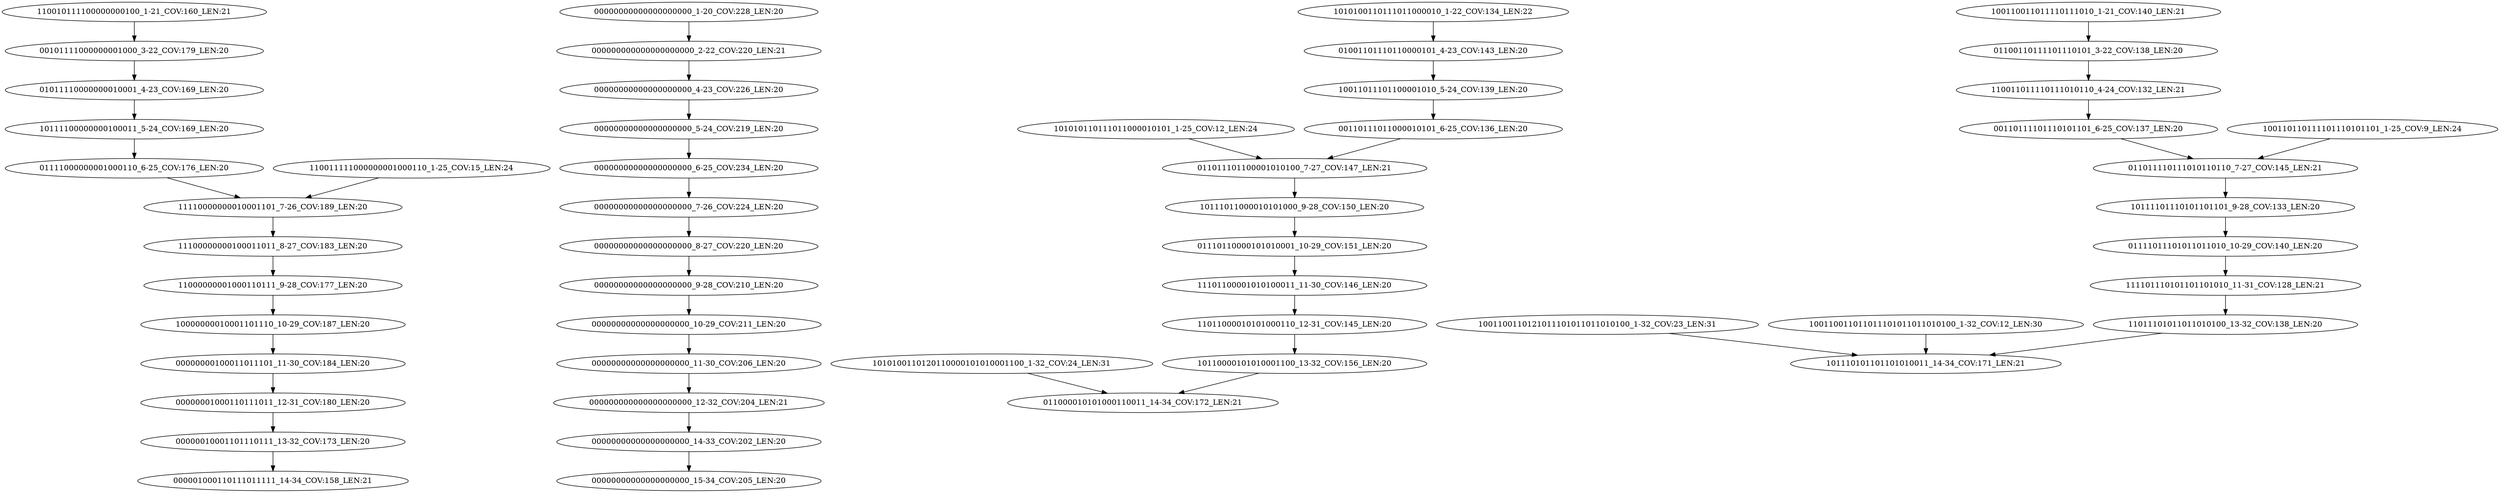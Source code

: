 digraph G {
    "11100000000100011011_8-27_COV:183_LEN:20" -> "11000000001000110111_9-28_COV:177_LEN:20";
    "00000001000110111011_12-31_COV:180_LEN:20" -> "00000010001101110111_13-32_COV:173_LEN:20";
    "000000000000000000000_2-22_COV:220_LEN:21" -> "00000000000000000000_4-23_COV:226_LEN:20";
    "10011011101100001010_5-24_COV:139_LEN:20" -> "00110111011000010101_6-25_COV:136_LEN:20";
    "011011110111010110110_7-27_COV:145_LEN:21" -> "10111101110101101101_9-28_COV:133_LEN:20";
    "10111011000010101000_9-28_COV:150_LEN:20" -> "01110110000101010001_10-29_COV:151_LEN:20";
    "011011101100001010100_7-27_COV:147_LEN:21" -> "10111011000010101000_9-28_COV:150_LEN:20";
    "00000000000000000000_8-27_COV:220_LEN:20" -> "00000000000000000000_9-28_COV:210_LEN:20";
    "11110000000010001101_7-26_COV:189_LEN:20" -> "11100000000100011011_8-27_COV:183_LEN:20";
    "00101111000000001000_3-22_COV:179_LEN:20" -> "01011110000000010001_4-23_COV:169_LEN:20";
    "00000000000000000000_11-30_COV:206_LEN:20" -> "000000000000000000000_12-32_COV:204_LEN:21";
    "11011000010101000110_12-31_COV:145_LEN:20" -> "10110000101010001100_13-32_COV:156_LEN:20";
    "11011101011011010100_13-32_COV:138_LEN:20" -> "101110101101101010011_14-34_COV:171_LEN:21";
    "00110111101110101101_6-25_COV:137_LEN:20" -> "011011110111010110110_7-27_COV:145_LEN:21";
    "00000000000000000000_6-25_COV:234_LEN:20" -> "00000000000000000000_7-26_COV:224_LEN:20";
    "00000000000000000000_5-24_COV:219_LEN:20" -> "00000000000000000000_6-25_COV:234_LEN:20";
    "01100110111101110101_3-22_COV:138_LEN:20" -> "110011011110111010110_4-24_COV:132_LEN:21";
    "01011110000000010001_4-23_COV:169_LEN:20" -> "10111100000000100011_5-24_COV:169_LEN:20";
    "01001101110110000101_4-23_COV:143_LEN:20" -> "10011011101100001010_5-24_COV:139_LEN:20";
    "00000000000000000000_9-28_COV:210_LEN:20" -> "00000000000000000000_10-29_COV:211_LEN:20";
    "100110110111101110101101_1-25_COV:9_LEN:24" -> "011011110111010110110_7-27_COV:145_LEN:21";
    "101010110111011000010101_1-25_COV:12_LEN:24" -> "011011101100001010100_7-27_COV:147_LEN:21";
    "00000000000000000000_14-33_COV:202_LEN:20" -> "00000000000000000000_15-34_COV:205_LEN:20";
    "01111011101011011010_10-29_COV:140_LEN:20" -> "111101110101101101010_11-31_COV:128_LEN:21";
    "01111000000001000110_6-25_COV:176_LEN:20" -> "11110000000010001101_7-26_COV:189_LEN:20";
    "00000000000000000000_7-26_COV:224_LEN:20" -> "00000000000000000000_8-27_COV:220_LEN:20";
    "10111101110101101101_9-28_COV:133_LEN:20" -> "01111011101011011010_10-29_COV:140_LEN:20";
    "00000010001101110111_13-32_COV:173_LEN:20" -> "000001000110111011111_14-34_COV:158_LEN:21";
    "10110000101010001100_13-32_COV:156_LEN:20" -> "011000010101000110011_14-34_COV:172_LEN:21";
    "1001100110121011101011011010100_1-32_COV:23_LEN:31" -> "101110101101101010011_14-34_COV:171_LEN:21";
    "1010100110120110000101010001100_1-32_COV:24_LEN:31" -> "011000010101000110011_14-34_COV:172_LEN:21";
    "110011011110111010110_4-24_COV:132_LEN:21" -> "00110111101110101101_6-25_COV:137_LEN:20";
    "000000000000000000000_12-32_COV:204_LEN:21" -> "00000000000000000000_14-33_COV:202_LEN:20";
    "110010111100000000100_1-21_COV:160_LEN:21" -> "00101111000000001000_3-22_COV:179_LEN:20";
    "111101110101101101010_11-31_COV:128_LEN:21" -> "11011101011011010100_13-32_COV:138_LEN:20";
    "00000000100011011101_11-30_COV:184_LEN:20" -> "00000001000110111011_12-31_COV:180_LEN:20";
    "11101100001010100011_11-30_COV:146_LEN:20" -> "11011000010101000110_12-31_COV:145_LEN:20";
    "100110011011011101011011010100_1-32_COV:12_LEN:30" -> "101110101101101010011_14-34_COV:171_LEN:21";
    "10000000010001101110_10-29_COV:187_LEN:20" -> "00000000100011011101_11-30_COV:184_LEN:20";
    "1010100110111011000010_1-22_COV:134_LEN:22" -> "01001101110110000101_4-23_COV:143_LEN:20";
    "110011111000000001000110_1-25_COV:15_LEN:24" -> "11110000000010001101_7-26_COV:189_LEN:20";
    "11000000001000110111_9-28_COV:177_LEN:20" -> "10000000010001101110_10-29_COV:187_LEN:20";
    "00110111011000010101_6-25_COV:136_LEN:20" -> "011011101100001010100_7-27_COV:147_LEN:21";
    "00000000000000000000_4-23_COV:226_LEN:20" -> "00000000000000000000_5-24_COV:219_LEN:20";
    "100110011011110111010_1-21_COV:140_LEN:21" -> "01100110111101110101_3-22_COV:138_LEN:20";
    "01110110000101010001_10-29_COV:151_LEN:20" -> "11101100001010100011_11-30_COV:146_LEN:20";
    "00000000000000000000_1-20_COV:228_LEN:20" -> "000000000000000000000_2-22_COV:220_LEN:21";
    "10111100000000100011_5-24_COV:169_LEN:20" -> "01111000000001000110_6-25_COV:176_LEN:20";
    "00000000000000000000_10-29_COV:211_LEN:20" -> "00000000000000000000_11-30_COV:206_LEN:20";
}
